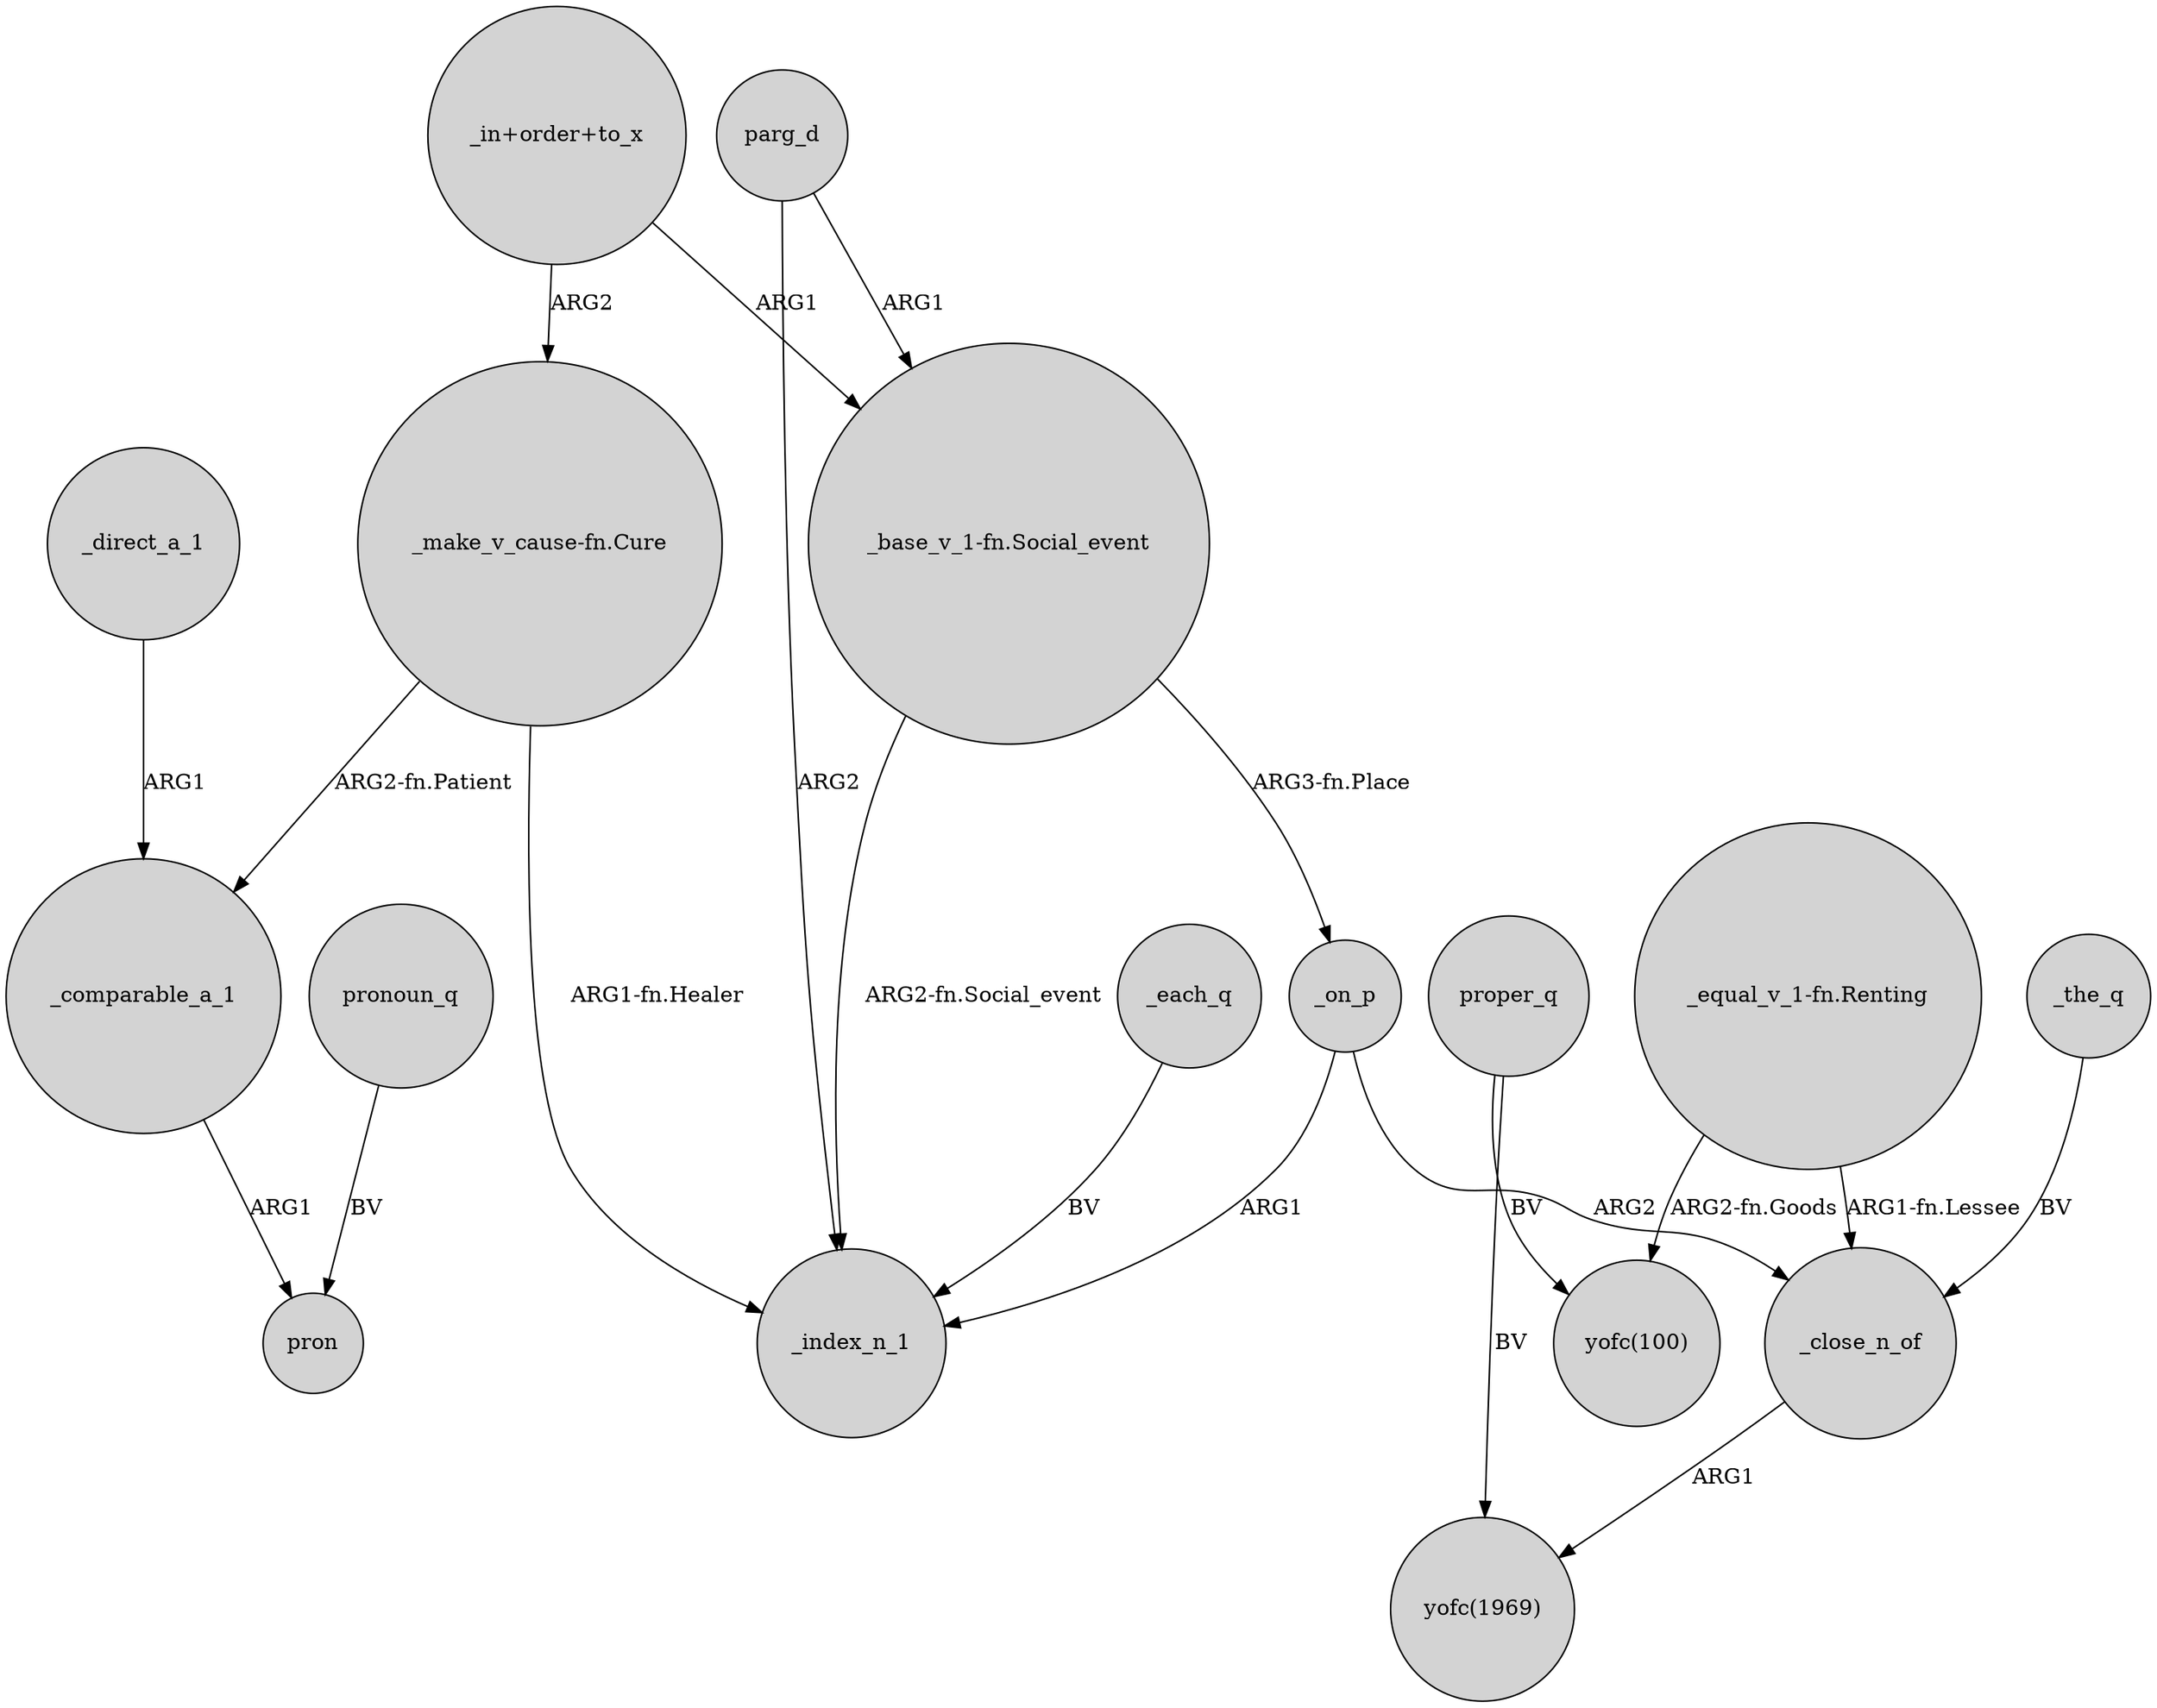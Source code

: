 digraph {
	node [shape=circle style=filled]
	"_base_v_1-fn.Social_event" -> _on_p [label="ARG3-fn.Place"]
	"_in+order+to_x" -> "_base_v_1-fn.Social_event" [label=ARG1]
	"_in+order+to_x" -> "_make_v_cause-fn.Cure" [label=ARG2]
	_each_q -> _index_n_1 [label=BV]
	proper_q -> "yofc(1969)" [label=BV]
	_on_p -> _index_n_1 [label=ARG1]
	"_make_v_cause-fn.Cure" -> _index_n_1 [label="ARG1-fn.Healer"]
	_comparable_a_1 -> pron [label=ARG1]
	pronoun_q -> pron [label=BV]
	"_make_v_cause-fn.Cure" -> _comparable_a_1 [label="ARG2-fn.Patient"]
	"_base_v_1-fn.Social_event" -> _index_n_1 [label="ARG2-fn.Social_event"]
	_on_p -> _close_n_of [label=ARG2]
	_direct_a_1 -> _comparable_a_1 [label=ARG1]
	parg_d -> "_base_v_1-fn.Social_event" [label=ARG1]
	parg_d -> _index_n_1 [label=ARG2]
	_the_q -> _close_n_of [label=BV]
	"_equal_v_1-fn.Renting" -> _close_n_of [label="ARG1-fn.Lessee"]
	proper_q -> "yofc(100)" [label=BV]
	"_equal_v_1-fn.Renting" -> "yofc(100)" [label="ARG2-fn.Goods"]
	_close_n_of -> "yofc(1969)" [label=ARG1]
}
